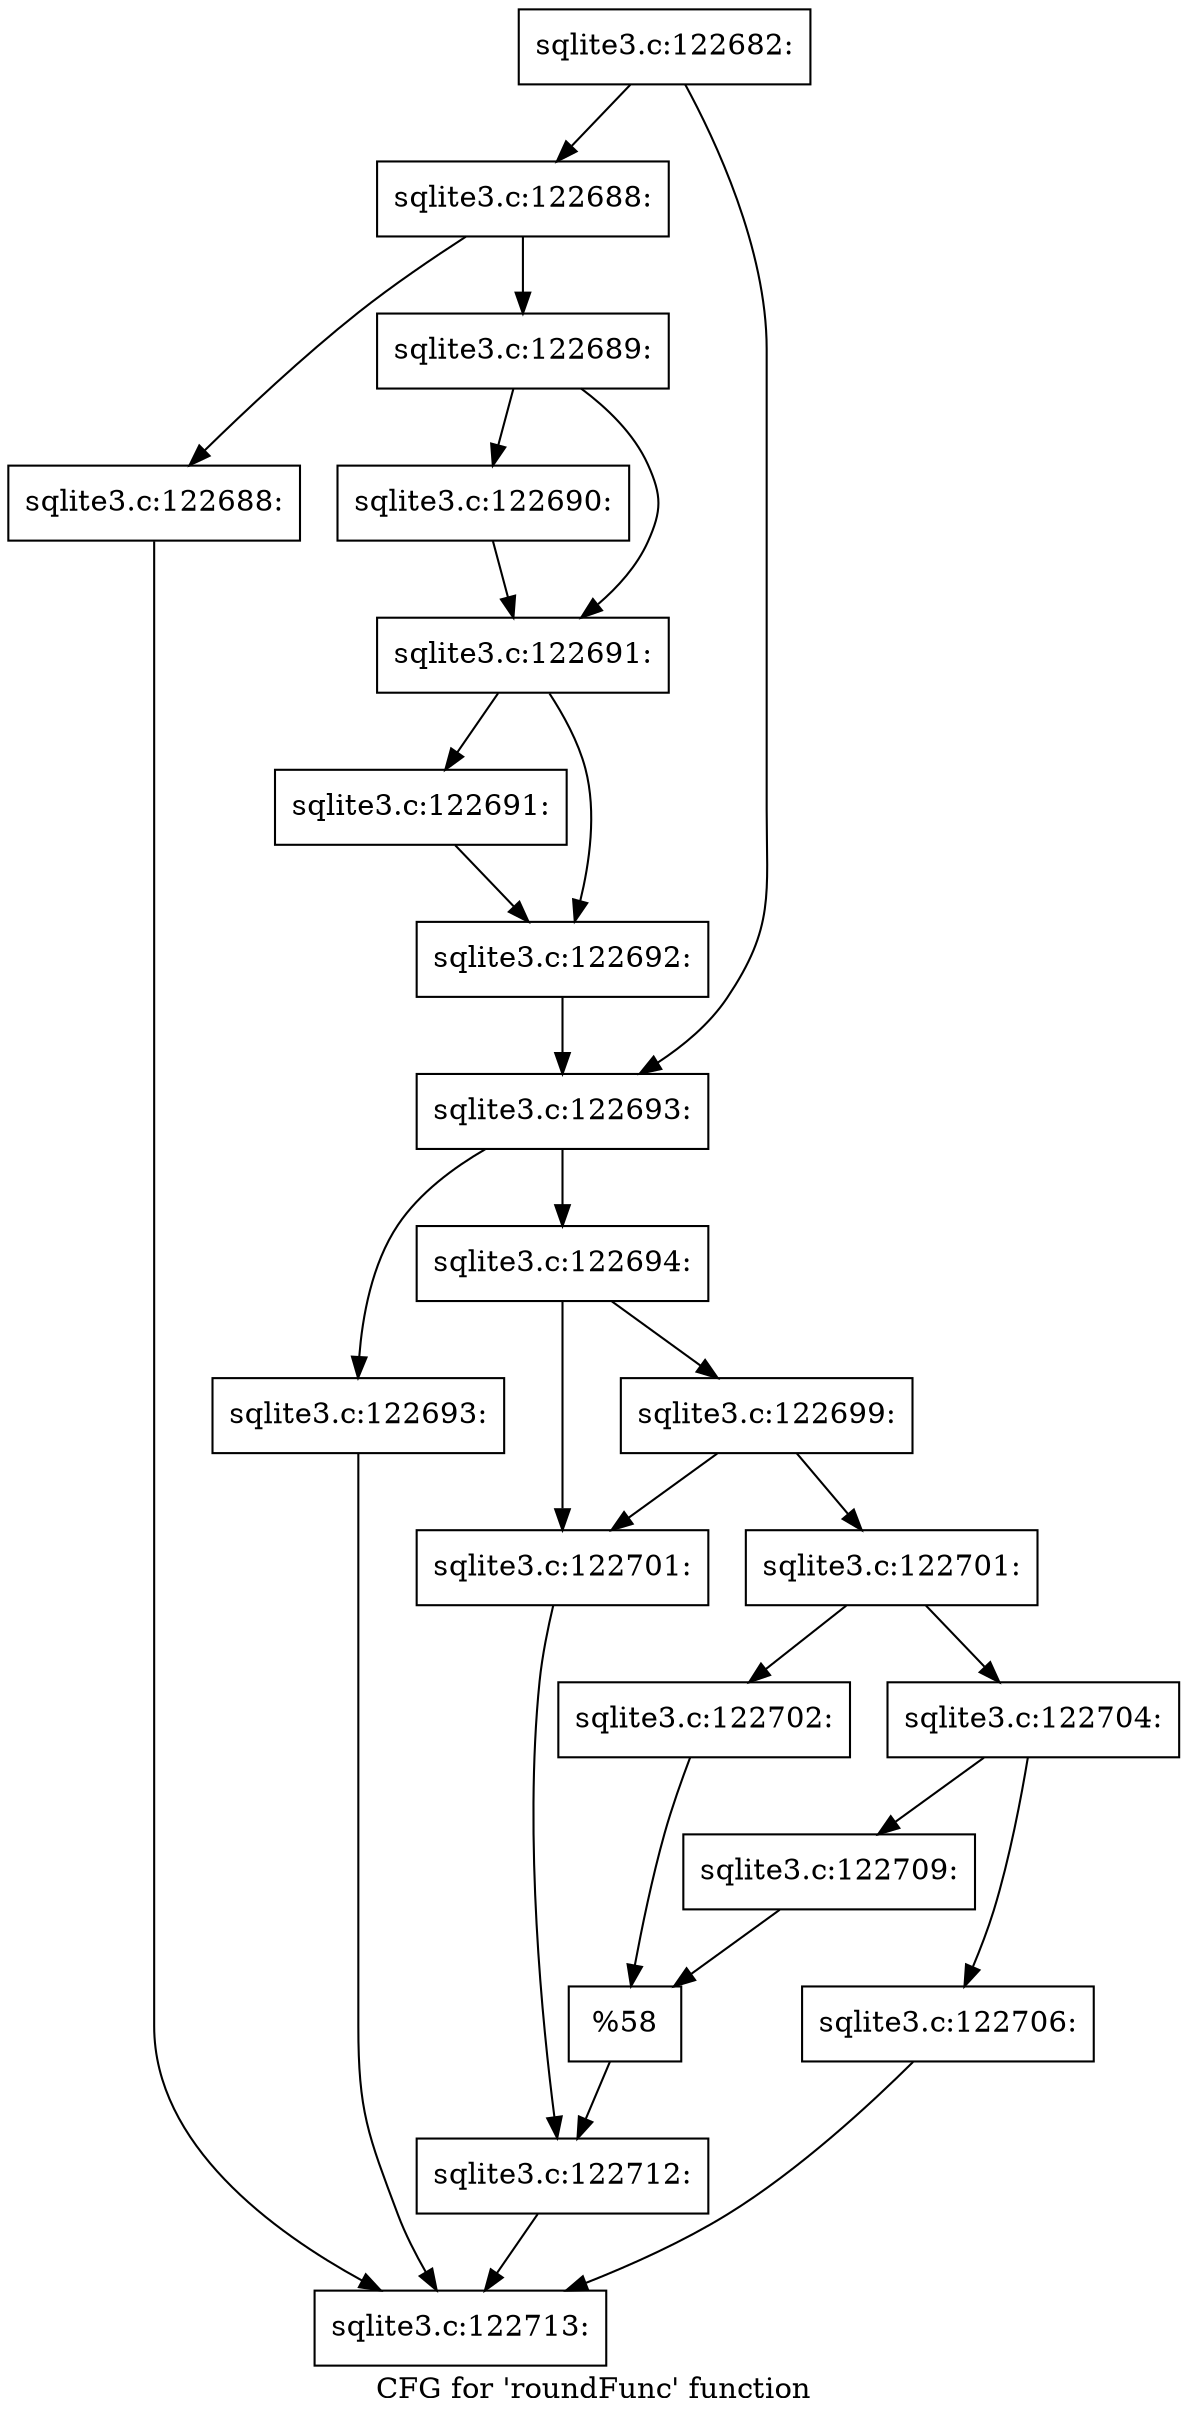 digraph "CFG for 'roundFunc' function" {
	label="CFG for 'roundFunc' function";

	Node0x55c0f792d900 [shape=record,label="{sqlite3.c:122682:}"];
	Node0x55c0f792d900 -> Node0x55c0f7933b20;
	Node0x55c0f792d900 -> Node0x55c0f7933b70;
	Node0x55c0f7933b20 [shape=record,label="{sqlite3.c:122688:}"];
	Node0x55c0f7933b20 -> Node0x55c0f7933ea0;
	Node0x55c0f7933b20 -> Node0x55c0f7933ef0;
	Node0x55c0f7933ea0 [shape=record,label="{sqlite3.c:122688:}"];
	Node0x55c0f7933ea0 -> Node0x55c0f792da80;
	Node0x55c0f7933ef0 [shape=record,label="{sqlite3.c:122689:}"];
	Node0x55c0f7933ef0 -> Node0x55c0f79347f0;
	Node0x55c0f7933ef0 -> Node0x55c0f7934840;
	Node0x55c0f79347f0 [shape=record,label="{sqlite3.c:122690:}"];
	Node0x55c0f79347f0 -> Node0x55c0f7934840;
	Node0x55c0f7934840 [shape=record,label="{sqlite3.c:122691:}"];
	Node0x55c0f7934840 -> Node0x55c0f7934d30;
	Node0x55c0f7934840 -> Node0x55c0f7934d80;
	Node0x55c0f7934d30 [shape=record,label="{sqlite3.c:122691:}"];
	Node0x55c0f7934d30 -> Node0x55c0f7934d80;
	Node0x55c0f7934d80 [shape=record,label="{sqlite3.c:122692:}"];
	Node0x55c0f7934d80 -> Node0x55c0f7933b70;
	Node0x55c0f7933b70 [shape=record,label="{sqlite3.c:122693:}"];
	Node0x55c0f7933b70 -> Node0x55c0f7935370;
	Node0x55c0f7933b70 -> Node0x55c0f79353c0;
	Node0x55c0f7935370 [shape=record,label="{sqlite3.c:122693:}"];
	Node0x55c0f7935370 -> Node0x55c0f792da80;
	Node0x55c0f79353c0 [shape=record,label="{sqlite3.c:122694:}"];
	Node0x55c0f79353c0 -> Node0x55c0f7935d70;
	Node0x55c0f79353c0 -> Node0x55c0f7935e60;
	Node0x55c0f7935e60 [shape=record,label="{sqlite3.c:122699:}"];
	Node0x55c0f7935e60 -> Node0x55c0f7935d70;
	Node0x55c0f7935e60 -> Node0x55c0f7935e10;
	Node0x55c0f7935d70 [shape=record,label="{sqlite3.c:122701:}"];
	Node0x55c0f7935d70 -> Node0x55c0f7935dc0;
	Node0x55c0f7935e10 [shape=record,label="{sqlite3.c:122701:}"];
	Node0x55c0f7935e10 -> Node0x55c0f7936620;
	Node0x55c0f7935e10 -> Node0x55c0f79366c0;
	Node0x55c0f7936620 [shape=record,label="{sqlite3.c:122702:}"];
	Node0x55c0f7936620 -> Node0x55c0f7936670;
	Node0x55c0f79366c0 [shape=record,label="{sqlite3.c:122704:}"];
	Node0x55c0f79366c0 -> Node0x55c0f7937880;
	Node0x55c0f79366c0 -> Node0x55c0f79378d0;
	Node0x55c0f7937880 [shape=record,label="{sqlite3.c:122706:}"];
	Node0x55c0f7937880 -> Node0x55c0f792da80;
	Node0x55c0f79378d0 [shape=record,label="{sqlite3.c:122709:}"];
	Node0x55c0f79378d0 -> Node0x55c0f7936670;
	Node0x55c0f7936670 [shape=record,label="{%58}"];
	Node0x55c0f7936670 -> Node0x55c0f7935dc0;
	Node0x55c0f7935dc0 [shape=record,label="{sqlite3.c:122712:}"];
	Node0x55c0f7935dc0 -> Node0x55c0f792da80;
	Node0x55c0f792da80 [shape=record,label="{sqlite3.c:122713:}"];
}

